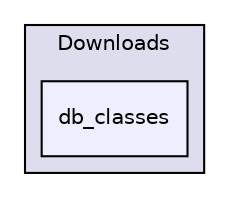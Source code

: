 digraph "C:/Users/SoulKeeper/Downloads/db_classes" {
  compound=true
  node [ fontsize="10", fontname="Helvetica"];
  edge [ labelfontsize="10", labelfontname="Helvetica"];
  subgraph clusterdir_2c12105386bcc5c3935feab96f296a41 {
    graph [ bgcolor="#ddddee", pencolor="black", label="Downloads" fontname="Helvetica", fontsize="10", URL="dir_2c12105386bcc5c3935feab96f296a41.html"]
  dir_d204a798ac949d64b5ecd6c5493ee8c5 [shape=box, label="db_classes", style="filled", fillcolor="#eeeeff", pencolor="black", URL="dir_d204a798ac949d64b5ecd6c5493ee8c5.html"];
  }
}
